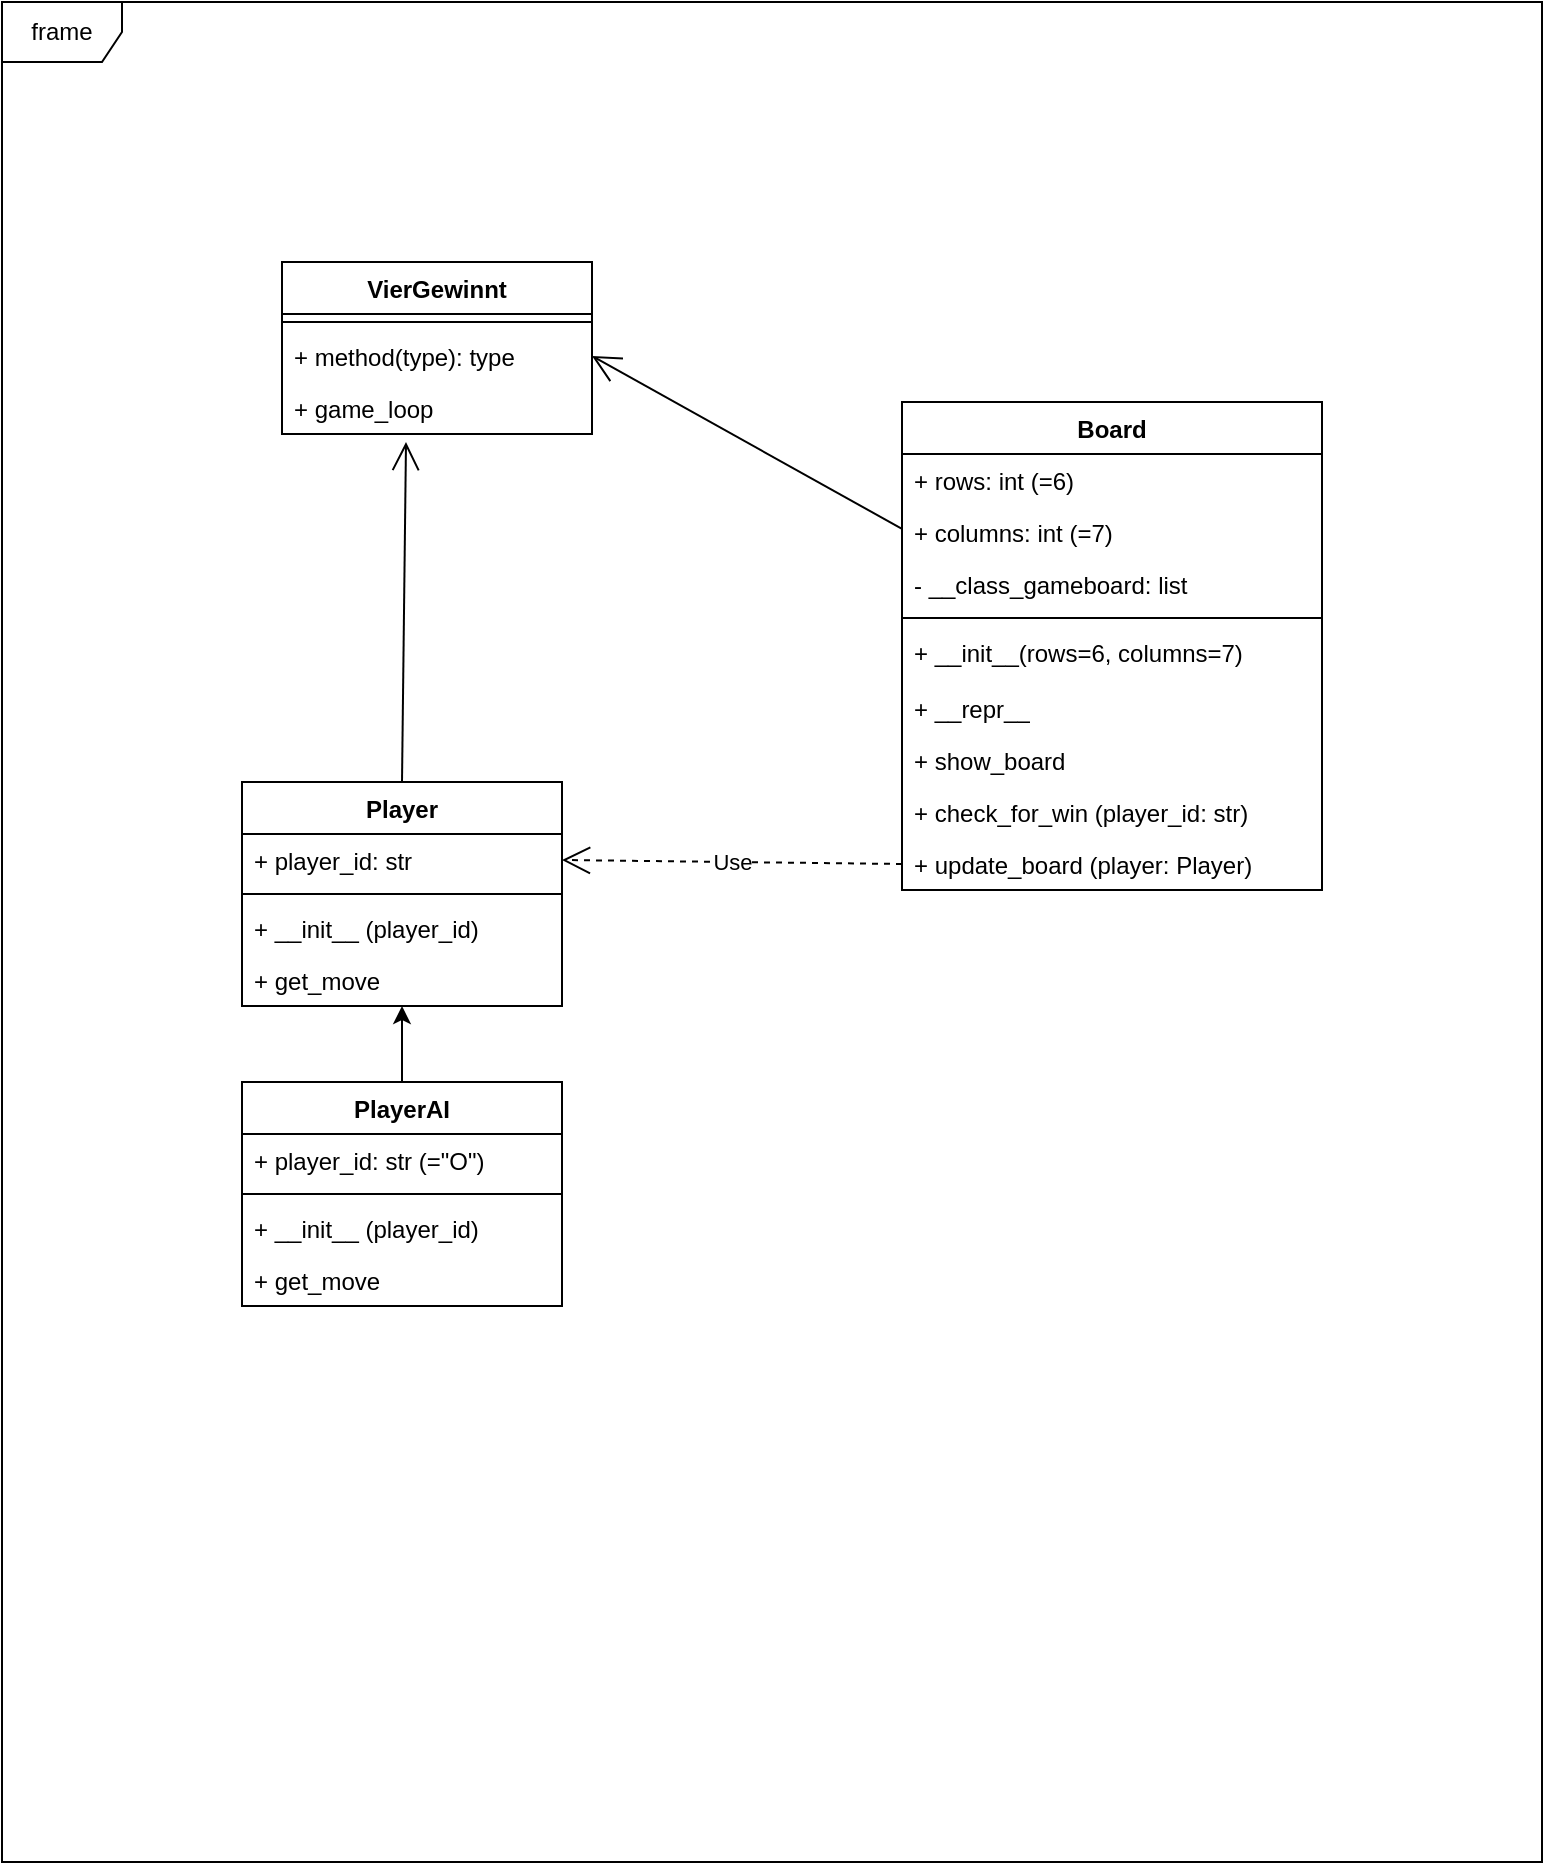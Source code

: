 <mxfile version="26.0.11">
  <diagram name="Page-1" id="c4acf3e9-155e-7222-9cf6-157b1a14988f">
    <mxGraphModel dx="2066" dy="1107" grid="1" gridSize="10" guides="1" tooltips="1" connect="1" arrows="1" fold="1" page="1" pageScale="1" pageWidth="850" pageHeight="1100" background="none" math="0" shadow="0">
      <root>
        <mxCell id="0" />
        <mxCell id="1" parent="0" />
        <mxCell id="-L_Y0UpteexmLU-95PzQ-4" value="frame" style="shape=umlFrame;whiteSpace=wrap;html=1;pointerEvents=0;" vertex="1" parent="1">
          <mxGeometry x="10" y="50" width="770" height="930" as="geometry" />
        </mxCell>
        <mxCell id="-L_Y0UpteexmLU-95PzQ-5" value="VierGewinnt" style="swimlane;fontStyle=1;align=center;verticalAlign=top;childLayout=stackLayout;horizontal=1;startSize=26;horizontalStack=0;resizeParent=1;resizeParentMax=0;resizeLast=0;collapsible=1;marginBottom=0;whiteSpace=wrap;html=1;" vertex="1" parent="1">
          <mxGeometry x="150" y="180" width="155" height="86" as="geometry" />
        </mxCell>
        <mxCell id="-L_Y0UpteexmLU-95PzQ-7" value="" style="line;strokeWidth=1;fillColor=none;align=left;verticalAlign=middle;spacingTop=-1;spacingLeft=3;spacingRight=3;rotatable=0;labelPosition=right;points=[];portConstraint=eastwest;strokeColor=inherit;" vertex="1" parent="-L_Y0UpteexmLU-95PzQ-5">
          <mxGeometry y="26" width="155" height="8" as="geometry" />
        </mxCell>
        <mxCell id="-L_Y0UpteexmLU-95PzQ-8" value="+ method(type): type" style="text;strokeColor=none;fillColor=none;align=left;verticalAlign=top;spacingLeft=4;spacingRight=4;overflow=hidden;rotatable=0;points=[[0,0.5],[1,0.5]];portConstraint=eastwest;whiteSpace=wrap;html=1;" vertex="1" parent="-L_Y0UpteexmLU-95PzQ-5">
          <mxGeometry y="34" width="155" height="26" as="geometry" />
        </mxCell>
        <mxCell id="-L_Y0UpteexmLU-95PzQ-11" value="+ game_loop" style="text;strokeColor=none;fillColor=none;align=left;verticalAlign=top;spacingLeft=4;spacingRight=4;overflow=hidden;rotatable=0;points=[[0,0.5],[1,0.5]];portConstraint=eastwest;whiteSpace=wrap;html=1;" vertex="1" parent="-L_Y0UpteexmLU-95PzQ-5">
          <mxGeometry y="60" width="155" height="26" as="geometry" />
        </mxCell>
        <mxCell id="-L_Y0UpteexmLU-95PzQ-19" value="Board" style="swimlane;fontStyle=1;align=center;verticalAlign=top;childLayout=stackLayout;horizontal=1;startSize=26;horizontalStack=0;resizeParent=1;resizeParentMax=0;resizeLast=0;collapsible=1;marginBottom=0;whiteSpace=wrap;html=1;" vertex="1" parent="1">
          <mxGeometry x="460" y="250" width="210" height="244" as="geometry" />
        </mxCell>
        <mxCell id="-L_Y0UpteexmLU-95PzQ-20" value="+ rows: int (=6)" style="text;strokeColor=none;fillColor=none;align=left;verticalAlign=top;spacingLeft=4;spacingRight=4;overflow=hidden;rotatable=0;points=[[0,0.5],[1,0.5]];portConstraint=eastwest;whiteSpace=wrap;html=1;" vertex="1" parent="-L_Y0UpteexmLU-95PzQ-19">
          <mxGeometry y="26" width="210" height="26" as="geometry" />
        </mxCell>
        <mxCell id="-L_Y0UpteexmLU-95PzQ-23" value="&lt;div&gt;+ columns: int (=7)&lt;/div&gt;" style="text;strokeColor=none;fillColor=none;align=left;verticalAlign=top;spacingLeft=4;spacingRight=4;overflow=hidden;rotatable=0;points=[[0,0.5],[1,0.5]];portConstraint=eastwest;whiteSpace=wrap;html=1;" vertex="1" parent="-L_Y0UpteexmLU-95PzQ-19">
          <mxGeometry y="52" width="210" height="26" as="geometry" />
        </mxCell>
        <mxCell id="-L_Y0UpteexmLU-95PzQ-25" value="- __class_gameboard: list" style="text;strokeColor=none;fillColor=none;align=left;verticalAlign=top;spacingLeft=4;spacingRight=4;overflow=hidden;rotatable=0;points=[[0,0.5],[1,0.5]];portConstraint=eastwest;whiteSpace=wrap;html=1;" vertex="1" parent="-L_Y0UpteexmLU-95PzQ-19">
          <mxGeometry y="78" width="210" height="26" as="geometry" />
        </mxCell>
        <mxCell id="-L_Y0UpteexmLU-95PzQ-21" value="" style="line;strokeWidth=1;fillColor=none;align=left;verticalAlign=middle;spacingTop=-1;spacingLeft=3;spacingRight=3;rotatable=0;labelPosition=right;points=[];portConstraint=eastwest;strokeColor=inherit;" vertex="1" parent="-L_Y0UpteexmLU-95PzQ-19">
          <mxGeometry y="104" width="210" height="8" as="geometry" />
        </mxCell>
        <mxCell id="-L_Y0UpteexmLU-95PzQ-22" value="+ __init__(rows=6, columns=7)" style="text;strokeColor=none;fillColor=none;align=left;verticalAlign=top;spacingLeft=4;spacingRight=4;overflow=hidden;rotatable=0;points=[[0,0.5],[1,0.5]];portConstraint=eastwest;whiteSpace=wrap;html=1;" vertex="1" parent="-L_Y0UpteexmLU-95PzQ-19">
          <mxGeometry y="112" width="210" height="28" as="geometry" />
        </mxCell>
        <mxCell id="-L_Y0UpteexmLU-95PzQ-24" value="+ __repr__" style="text;strokeColor=none;fillColor=none;align=left;verticalAlign=top;spacingLeft=4;spacingRight=4;overflow=hidden;rotatable=0;points=[[0,0.5],[1,0.5]];portConstraint=eastwest;whiteSpace=wrap;html=1;" vertex="1" parent="-L_Y0UpteexmLU-95PzQ-19">
          <mxGeometry y="140" width="210" height="26" as="geometry" />
        </mxCell>
        <mxCell id="-L_Y0UpteexmLU-95PzQ-26" value="+ show_board" style="text;strokeColor=none;fillColor=none;align=left;verticalAlign=top;spacingLeft=4;spacingRight=4;overflow=hidden;rotatable=0;points=[[0,0.5],[1,0.5]];portConstraint=eastwest;whiteSpace=wrap;html=1;" vertex="1" parent="-L_Y0UpteexmLU-95PzQ-19">
          <mxGeometry y="166" width="210" height="26" as="geometry" />
        </mxCell>
        <mxCell id="-L_Y0UpteexmLU-95PzQ-27" value="+ check_for_win (player_id: str)" style="text;strokeColor=none;fillColor=none;align=left;verticalAlign=top;spacingLeft=4;spacingRight=4;overflow=hidden;rotatable=0;points=[[0,0.5],[1,0.5]];portConstraint=eastwest;whiteSpace=wrap;html=1;" vertex="1" parent="-L_Y0UpteexmLU-95PzQ-19">
          <mxGeometry y="192" width="210" height="26" as="geometry" />
        </mxCell>
        <mxCell id="-L_Y0UpteexmLU-95PzQ-28" value="+ update_board (player: Player)" style="text;strokeColor=none;fillColor=none;align=left;verticalAlign=top;spacingLeft=4;spacingRight=4;overflow=hidden;rotatable=0;points=[[0,0.5],[1,0.5]];portConstraint=eastwest;whiteSpace=wrap;html=1;" vertex="1" parent="-L_Y0UpteexmLU-95PzQ-19">
          <mxGeometry y="218" width="210" height="26" as="geometry" />
        </mxCell>
        <mxCell id="-L_Y0UpteexmLU-95PzQ-29" value="" style="endArrow=open;endFill=1;endSize=12;html=1;rounded=0;entryX=1;entryY=0.5;entryDx=0;entryDy=0;" edge="1" parent="1" source="-L_Y0UpteexmLU-95PzQ-19" target="-L_Y0UpteexmLU-95PzQ-8">
          <mxGeometry width="160" relative="1" as="geometry">
            <mxPoint x="340" y="570" as="sourcePoint" />
            <mxPoint x="500" y="570" as="targetPoint" />
          </mxGeometry>
        </mxCell>
        <mxCell id="-L_Y0UpteexmLU-95PzQ-30" value="Player" style="swimlane;fontStyle=1;align=center;verticalAlign=top;childLayout=stackLayout;horizontal=1;startSize=26;horizontalStack=0;resizeParent=1;resizeParentMax=0;resizeLast=0;collapsible=1;marginBottom=0;whiteSpace=wrap;html=1;" vertex="1" parent="1">
          <mxGeometry x="130" y="440" width="160" height="112" as="geometry" />
        </mxCell>
        <mxCell id="-L_Y0UpteexmLU-95PzQ-31" value="+ player_id: str" style="text;strokeColor=none;fillColor=none;align=left;verticalAlign=top;spacingLeft=4;spacingRight=4;overflow=hidden;rotatable=0;points=[[0,0.5],[1,0.5]];portConstraint=eastwest;whiteSpace=wrap;html=1;" vertex="1" parent="-L_Y0UpteexmLU-95PzQ-30">
          <mxGeometry y="26" width="160" height="26" as="geometry" />
        </mxCell>
        <mxCell id="-L_Y0UpteexmLU-95PzQ-32" value="" style="line;strokeWidth=1;fillColor=none;align=left;verticalAlign=middle;spacingTop=-1;spacingLeft=3;spacingRight=3;rotatable=0;labelPosition=right;points=[];portConstraint=eastwest;strokeColor=inherit;" vertex="1" parent="-L_Y0UpteexmLU-95PzQ-30">
          <mxGeometry y="52" width="160" height="8" as="geometry" />
        </mxCell>
        <mxCell id="-L_Y0UpteexmLU-95PzQ-33" value="+ __init__ (player_id)" style="text;strokeColor=none;fillColor=none;align=left;verticalAlign=top;spacingLeft=4;spacingRight=4;overflow=hidden;rotatable=0;points=[[0,0.5],[1,0.5]];portConstraint=eastwest;whiteSpace=wrap;html=1;" vertex="1" parent="-L_Y0UpteexmLU-95PzQ-30">
          <mxGeometry y="60" width="160" height="26" as="geometry" />
        </mxCell>
        <mxCell id="-L_Y0UpteexmLU-95PzQ-39" value="+ get_move" style="text;strokeColor=none;fillColor=none;align=left;verticalAlign=top;spacingLeft=4;spacingRight=4;overflow=hidden;rotatable=0;points=[[0,0.5],[1,0.5]];portConstraint=eastwest;whiteSpace=wrap;html=1;" vertex="1" parent="-L_Y0UpteexmLU-95PzQ-30">
          <mxGeometry y="86" width="160" height="26" as="geometry" />
        </mxCell>
        <mxCell id="-L_Y0UpteexmLU-95PzQ-34" value="" style="endArrow=classic;html=1;rounded=0;exitX=0.5;exitY=0;exitDx=0;exitDy=0;" edge="1" parent="1" source="-L_Y0UpteexmLU-95PzQ-35" target="-L_Y0UpteexmLU-95PzQ-39">
          <mxGeometry width="50" height="50" relative="1" as="geometry">
            <mxPoint x="400" y="590" as="sourcePoint" />
            <mxPoint x="450" y="540" as="targetPoint" />
          </mxGeometry>
        </mxCell>
        <mxCell id="-L_Y0UpteexmLU-95PzQ-35" value="PlayerAI" style="swimlane;fontStyle=1;align=center;verticalAlign=top;childLayout=stackLayout;horizontal=1;startSize=26;horizontalStack=0;resizeParent=1;resizeParentMax=0;resizeLast=0;collapsible=1;marginBottom=0;whiteSpace=wrap;html=1;" vertex="1" parent="1">
          <mxGeometry x="130" y="590" width="160" height="112" as="geometry" />
        </mxCell>
        <mxCell id="-L_Y0UpteexmLU-95PzQ-36" value="+ player_id: str (=&quot;O&quot;)" style="text;strokeColor=none;fillColor=none;align=left;verticalAlign=top;spacingLeft=4;spacingRight=4;overflow=hidden;rotatable=0;points=[[0,0.5],[1,0.5]];portConstraint=eastwest;whiteSpace=wrap;html=1;" vertex="1" parent="-L_Y0UpteexmLU-95PzQ-35">
          <mxGeometry y="26" width="160" height="26" as="geometry" />
        </mxCell>
        <mxCell id="-L_Y0UpteexmLU-95PzQ-37" value="" style="line;strokeWidth=1;fillColor=none;align=left;verticalAlign=middle;spacingTop=-1;spacingLeft=3;spacingRight=3;rotatable=0;labelPosition=right;points=[];portConstraint=eastwest;strokeColor=inherit;" vertex="1" parent="-L_Y0UpteexmLU-95PzQ-35">
          <mxGeometry y="52" width="160" height="8" as="geometry" />
        </mxCell>
        <mxCell id="-L_Y0UpteexmLU-95PzQ-38" value="+ __init__ (player_id)" style="text;strokeColor=none;fillColor=none;align=left;verticalAlign=top;spacingLeft=4;spacingRight=4;overflow=hidden;rotatable=0;points=[[0,0.5],[1,0.5]];portConstraint=eastwest;whiteSpace=wrap;html=1;" vertex="1" parent="-L_Y0UpteexmLU-95PzQ-35">
          <mxGeometry y="60" width="160" height="26" as="geometry" />
        </mxCell>
        <mxCell id="-L_Y0UpteexmLU-95PzQ-41" value="+ get_move" style="text;strokeColor=none;fillColor=none;align=left;verticalAlign=top;spacingLeft=4;spacingRight=4;overflow=hidden;rotatable=0;points=[[0,0.5],[1,0.5]];portConstraint=eastwest;whiteSpace=wrap;html=1;" vertex="1" parent="-L_Y0UpteexmLU-95PzQ-35">
          <mxGeometry y="86" width="160" height="26" as="geometry" />
        </mxCell>
        <mxCell id="-L_Y0UpteexmLU-95PzQ-40" value="" style="endArrow=open;endFill=1;endSize=12;html=1;rounded=0;entryX=0.4;entryY=1.154;entryDx=0;entryDy=0;entryPerimeter=0;exitX=0.5;exitY=0;exitDx=0;exitDy=0;" edge="1" parent="1" source="-L_Y0UpteexmLU-95PzQ-30" target="-L_Y0UpteexmLU-95PzQ-11">
          <mxGeometry width="160" relative="1" as="geometry">
            <mxPoint x="456" y="450" as="sourcePoint" />
            <mxPoint x="409" y="306" as="targetPoint" />
          </mxGeometry>
        </mxCell>
        <mxCell id="-L_Y0UpteexmLU-95PzQ-42" value="Use" style="endArrow=open;endSize=12;dashed=1;html=1;rounded=0;entryX=1;entryY=0.5;entryDx=0;entryDy=0;exitX=0;exitY=0.5;exitDx=0;exitDy=0;" edge="1" parent="1" source="-L_Y0UpteexmLU-95PzQ-28" target="-L_Y0UpteexmLU-95PzQ-31">
          <mxGeometry width="160" relative="1" as="geometry">
            <mxPoint x="340" y="570" as="sourcePoint" />
            <mxPoint x="500" y="570" as="targetPoint" />
          </mxGeometry>
        </mxCell>
      </root>
    </mxGraphModel>
  </diagram>
</mxfile>
